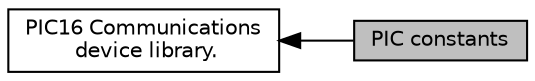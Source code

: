 digraph "PIC constants"
{
  edge [fontname="Helvetica",fontsize="10",labelfontname="Helvetica",labelfontsize="10"];
  node [fontname="Helvetica",fontsize="10",shape=record];
  rankdir=LR;
  Node1 [label="PIC16 Communications\l device library.",height=0.2,width=0.4,color="black", fillcolor="white", style="filled",URL="$group__pic.html"];
  Node0 [label="PIC constants",height=0.2,width=0.4,color="black", fillcolor="grey75", style="filled", fontcolor="black"];
  Node1->Node0 [shape=plaintext, dir="back", style="solid"];
}
